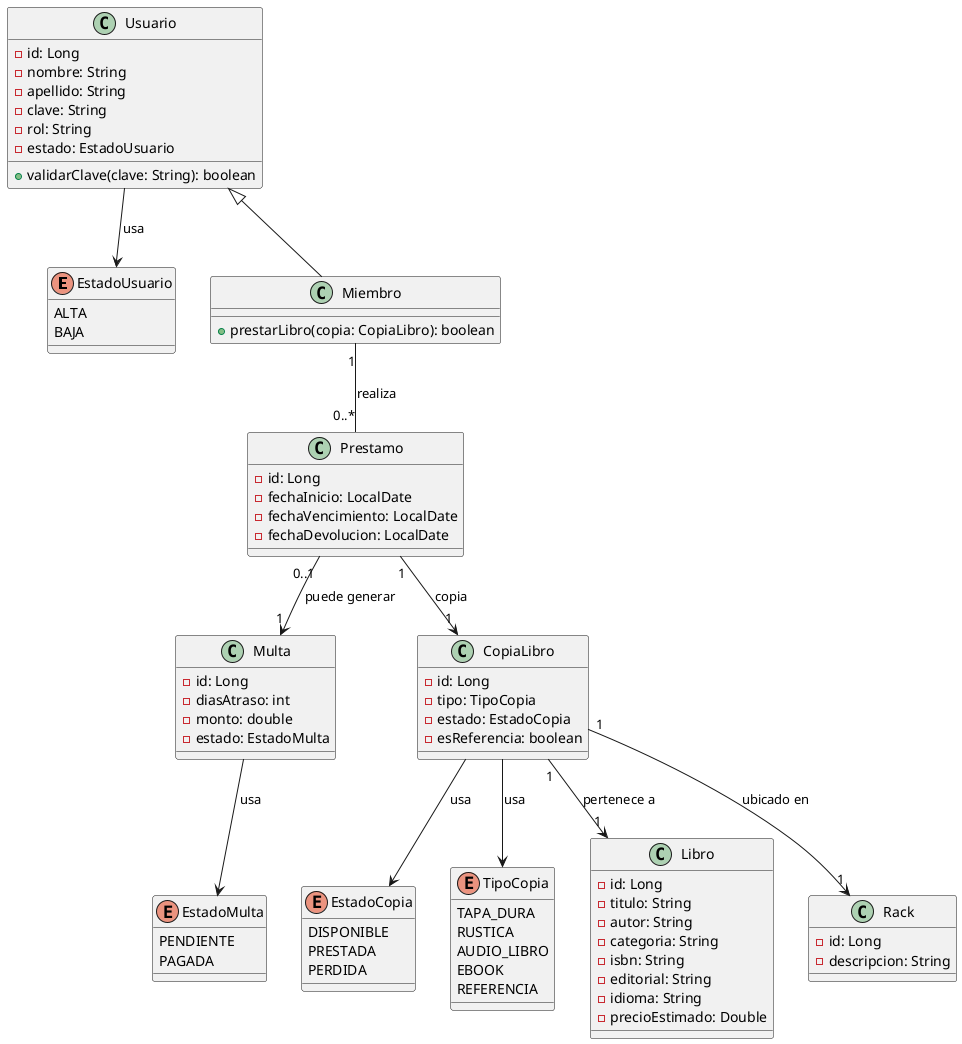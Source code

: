 @startuml
' Enumeraciones
enum EstadoUsuario {
    ALTA
    BAJA
}

enum EstadoCopia {
    DISPONIBLE
    PRESTADA
    PERDIDA
}

enum TipoCopia {
    TAPA_DURA
    RUSTICA
    AUDIO_LIBRO
    EBOOK
    REFERENCIA
}

enum EstadoMulta {
    PENDIENTE
    PAGADA
}

' Clases
class Usuario {
    - id: Long
    - nombre: String
    - apellido: String
    - clave: String
    - rol: String
    - estado: EstadoUsuario
    + validarClave(clave: String): boolean
}

class Miembro {
    + prestarLibro(copia: CopiaLibro): boolean
}

class Prestamo {
    - id: Long
    - fechaInicio: LocalDate
    - fechaVencimiento: LocalDate
    - fechaDevolucion: LocalDate
}

class Multa {
    - id: Long
    - diasAtraso: int
    - monto: double
    - estado: EstadoMulta
}

class Libro {
    - id: Long
    - titulo: String
    - autor: String
    - categoria: String
    - isbn: String
    - editorial: String
    - idioma: String
    - precioEstimado: Double
}

class CopiaLibro {
    - id: Long
    - tipo: TipoCopia
    - estado: EstadoCopia
    - esReferencia: boolean
}

class Rack {
    - id: Long
    - descripcion: String
}

' Relaciones
Usuario <|-- Miembro
Miembro "1" -- "0..*" Prestamo : realiza
Prestamo "0..1" --> "1" Multa : puede generar
Prestamo "1" --> "1" CopiaLibro : copia
CopiaLibro "1" --> "1" Libro : pertenece a
CopiaLibro "1" --> "1" Rack : ubicado en
Usuario --> EstadoUsuario : usa
CopiaLibro --> EstadoCopia : usa
CopiaLibro --> TipoCopia : usa
Multa --> EstadoMulta : usa

@enduml
